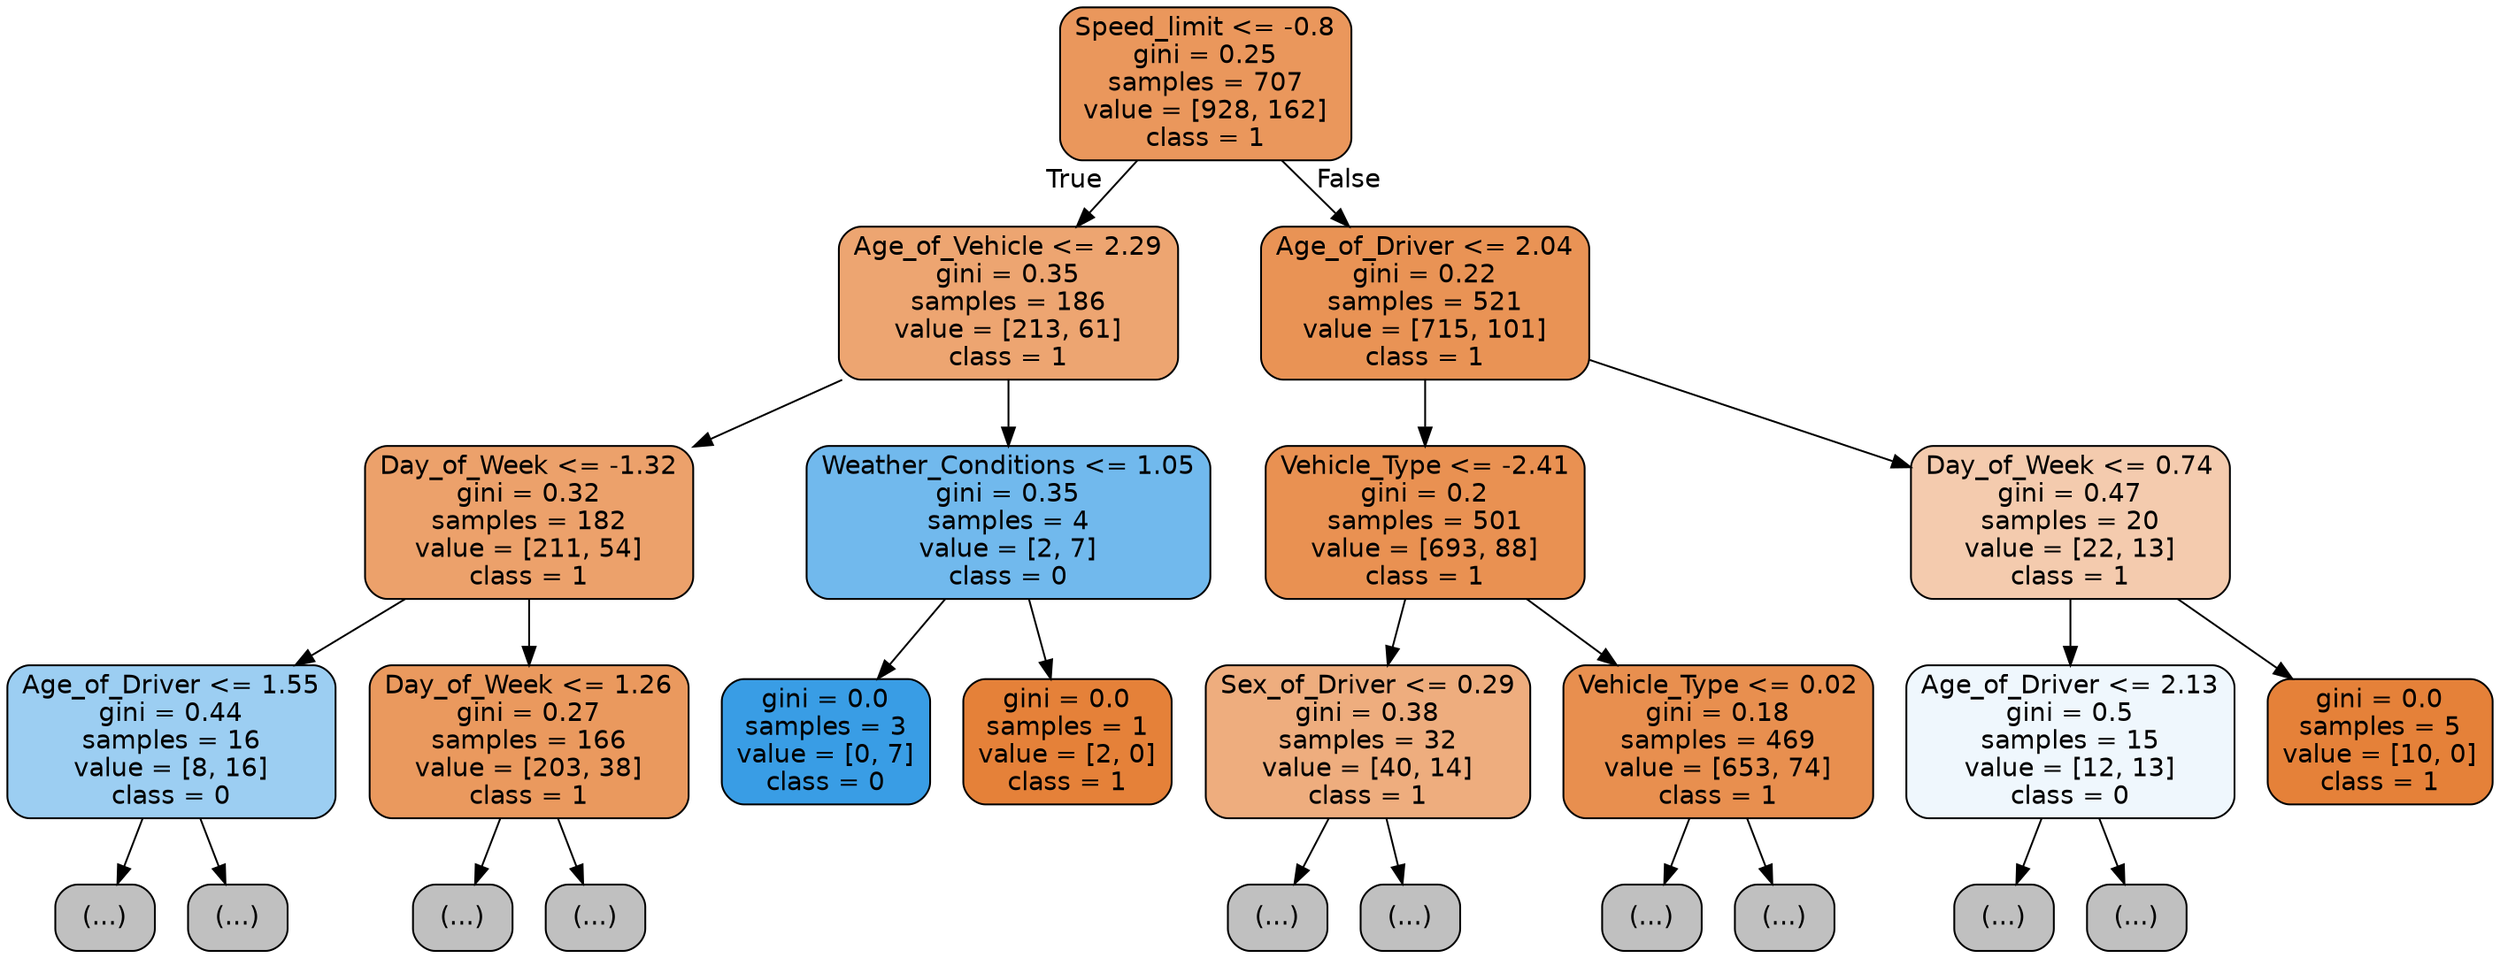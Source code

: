 digraph Tree {
node [shape=box, style="filled, rounded", color="black", fontname=helvetica] ;
edge [fontname=helvetica] ;
0 [label="Speed_limit <= -0.8\ngini = 0.25\nsamples = 707\nvalue = [928, 162]\nclass = 1", fillcolor="#e58139d2"] ;
1 [label="Age_of_Vehicle <= 2.29\ngini = 0.35\nsamples = 186\nvalue = [213, 61]\nclass = 1", fillcolor="#e58139b6"] ;
0 -> 1 [labeldistance=2.5, labelangle=45, headlabel="True"] ;
2 [label="Day_of_Week <= -1.32\ngini = 0.32\nsamples = 182\nvalue = [211, 54]\nclass = 1", fillcolor="#e58139be"] ;
1 -> 2 ;
3 [label="Age_of_Driver <= 1.55\ngini = 0.44\nsamples = 16\nvalue = [8, 16]\nclass = 0", fillcolor="#399de57f"] ;
2 -> 3 ;
4 [label="(...)", fillcolor="#C0C0C0"] ;
3 -> 4 ;
15 [label="(...)", fillcolor="#C0C0C0"] ;
3 -> 15 ;
16 [label="Day_of_Week <= 1.26\ngini = 0.27\nsamples = 166\nvalue = [203, 38]\nclass = 1", fillcolor="#e58139cf"] ;
2 -> 16 ;
17 [label="(...)", fillcolor="#C0C0C0"] ;
16 -> 17 ;
114 [label="(...)", fillcolor="#C0C0C0"] ;
16 -> 114 ;
135 [label="Weather_Conditions <= 1.05\ngini = 0.35\nsamples = 4\nvalue = [2, 7]\nclass = 0", fillcolor="#399de5b6"] ;
1 -> 135 ;
136 [label="gini = 0.0\nsamples = 3\nvalue = [0, 7]\nclass = 0", fillcolor="#399de5ff"] ;
135 -> 136 ;
137 [label="gini = 0.0\nsamples = 1\nvalue = [2, 0]\nclass = 1", fillcolor="#e58139ff"] ;
135 -> 137 ;
138 [label="Age_of_Driver <= 2.04\ngini = 0.22\nsamples = 521\nvalue = [715, 101]\nclass = 1", fillcolor="#e58139db"] ;
0 -> 138 [labeldistance=2.5, labelangle=-45, headlabel="False"] ;
139 [label="Vehicle_Type <= -2.41\ngini = 0.2\nsamples = 501\nvalue = [693, 88]\nclass = 1", fillcolor="#e58139df"] ;
138 -> 139 ;
140 [label="Sex_of_Driver <= 0.29\ngini = 0.38\nsamples = 32\nvalue = [40, 14]\nclass = 1", fillcolor="#e58139a6"] ;
139 -> 140 ;
141 [label="(...)", fillcolor="#C0C0C0"] ;
140 -> 141 ;
176 [label="(...)", fillcolor="#C0C0C0"] ;
140 -> 176 ;
177 [label="Vehicle_Type <= 0.02\ngini = 0.18\nsamples = 469\nvalue = [653, 74]\nclass = 1", fillcolor="#e58139e2"] ;
139 -> 177 ;
178 [label="(...)", fillcolor="#C0C0C0"] ;
177 -> 178 ;
203 [label="(...)", fillcolor="#C0C0C0"] ;
177 -> 203 ;
428 [label="Day_of_Week <= 0.74\ngini = 0.47\nsamples = 20\nvalue = [22, 13]\nclass = 1", fillcolor="#e5813968"] ;
138 -> 428 ;
429 [label="Age_of_Driver <= 2.13\ngini = 0.5\nsamples = 15\nvalue = [12, 13]\nclass = 0", fillcolor="#399de514"] ;
428 -> 429 ;
430 [label="(...)", fillcolor="#C0C0C0"] ;
429 -> 430 ;
431 [label="(...)", fillcolor="#C0C0C0"] ;
429 -> 431 ;
444 [label="gini = 0.0\nsamples = 5\nvalue = [10, 0]\nclass = 1", fillcolor="#e58139ff"] ;
428 -> 444 ;
}